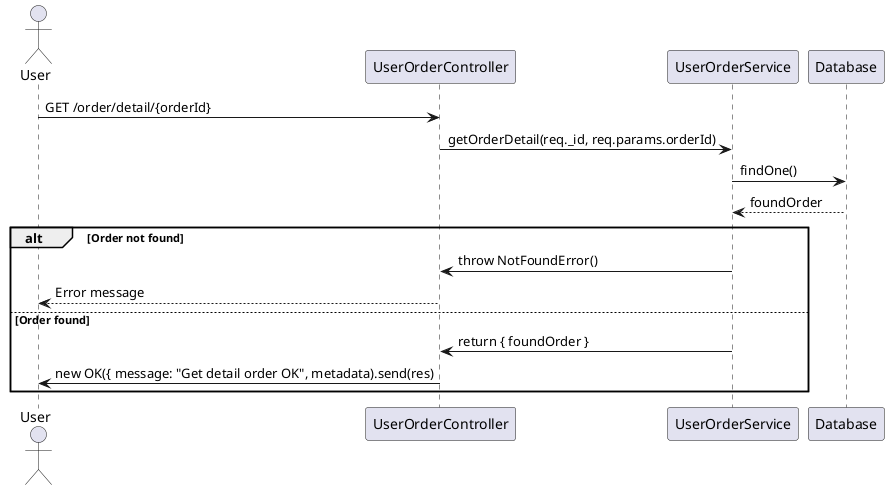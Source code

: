 @startuml
actor User
participant "UserOrderController" as UOC
participant "UserOrderService" as UOS
participant "Database" as DB

User -> UOC: GET /order/detail/{orderId}
UOC -> UOS: getOrderDetail(req._id, req.params.orderId)
UOS -> DB: findOne()
DB --> UOS: foundOrder

alt Order not found
    UOS -> UOC: throw NotFoundError()
    UOC --> User: Error message
else Order found
    UOS -> UOC: return { foundOrder }
    UOC -> User: new OK({ message: "Get detail order OK", metadata).send(res)
end
@enduml
